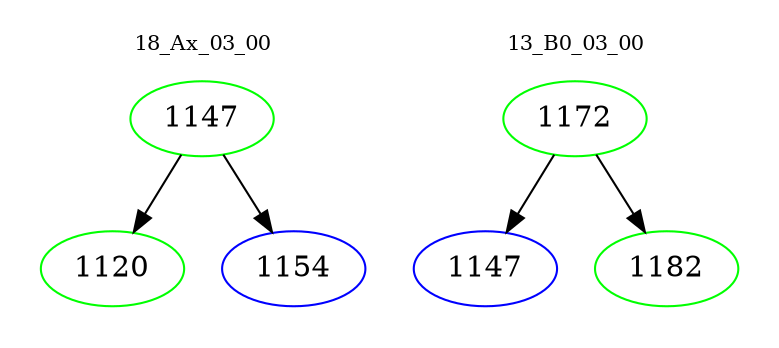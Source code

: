 digraph{
subgraph cluster_0 {
color = white
label = "18_Ax_03_00";
fontsize=10;
T0_1147 [label="1147", color="green"]
T0_1147 -> T0_1120 [color="black"]
T0_1120 [label="1120", color="green"]
T0_1147 -> T0_1154 [color="black"]
T0_1154 [label="1154", color="blue"]
}
subgraph cluster_1 {
color = white
label = "13_B0_03_00";
fontsize=10;
T1_1172 [label="1172", color="green"]
T1_1172 -> T1_1147 [color="black"]
T1_1147 [label="1147", color="blue"]
T1_1172 -> T1_1182 [color="black"]
T1_1182 [label="1182", color="green"]
}
}
